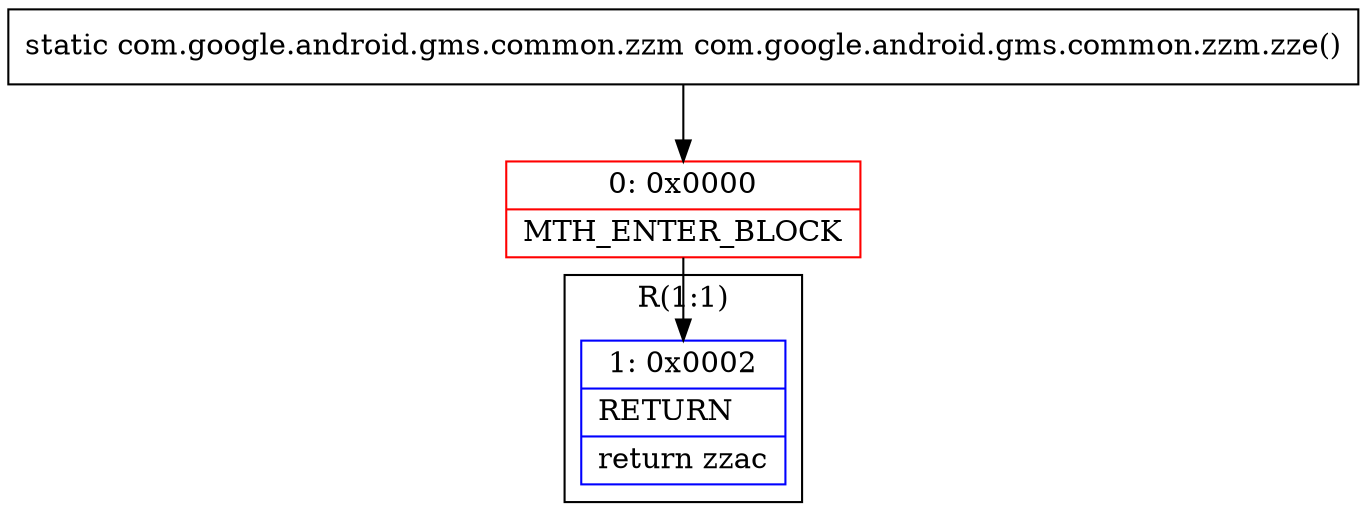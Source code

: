 digraph "CFG forcom.google.android.gms.common.zzm.zze()Lcom\/google\/android\/gms\/common\/zzm;" {
subgraph cluster_Region_1916082087 {
label = "R(1:1)";
node [shape=record,color=blue];
Node_1 [shape=record,label="{1\:\ 0x0002|RETURN\l|return zzac\l}"];
}
Node_0 [shape=record,color=red,label="{0\:\ 0x0000|MTH_ENTER_BLOCK\l}"];
MethodNode[shape=record,label="{static com.google.android.gms.common.zzm com.google.android.gms.common.zzm.zze() }"];
MethodNode -> Node_0;
Node_0 -> Node_1;
}

